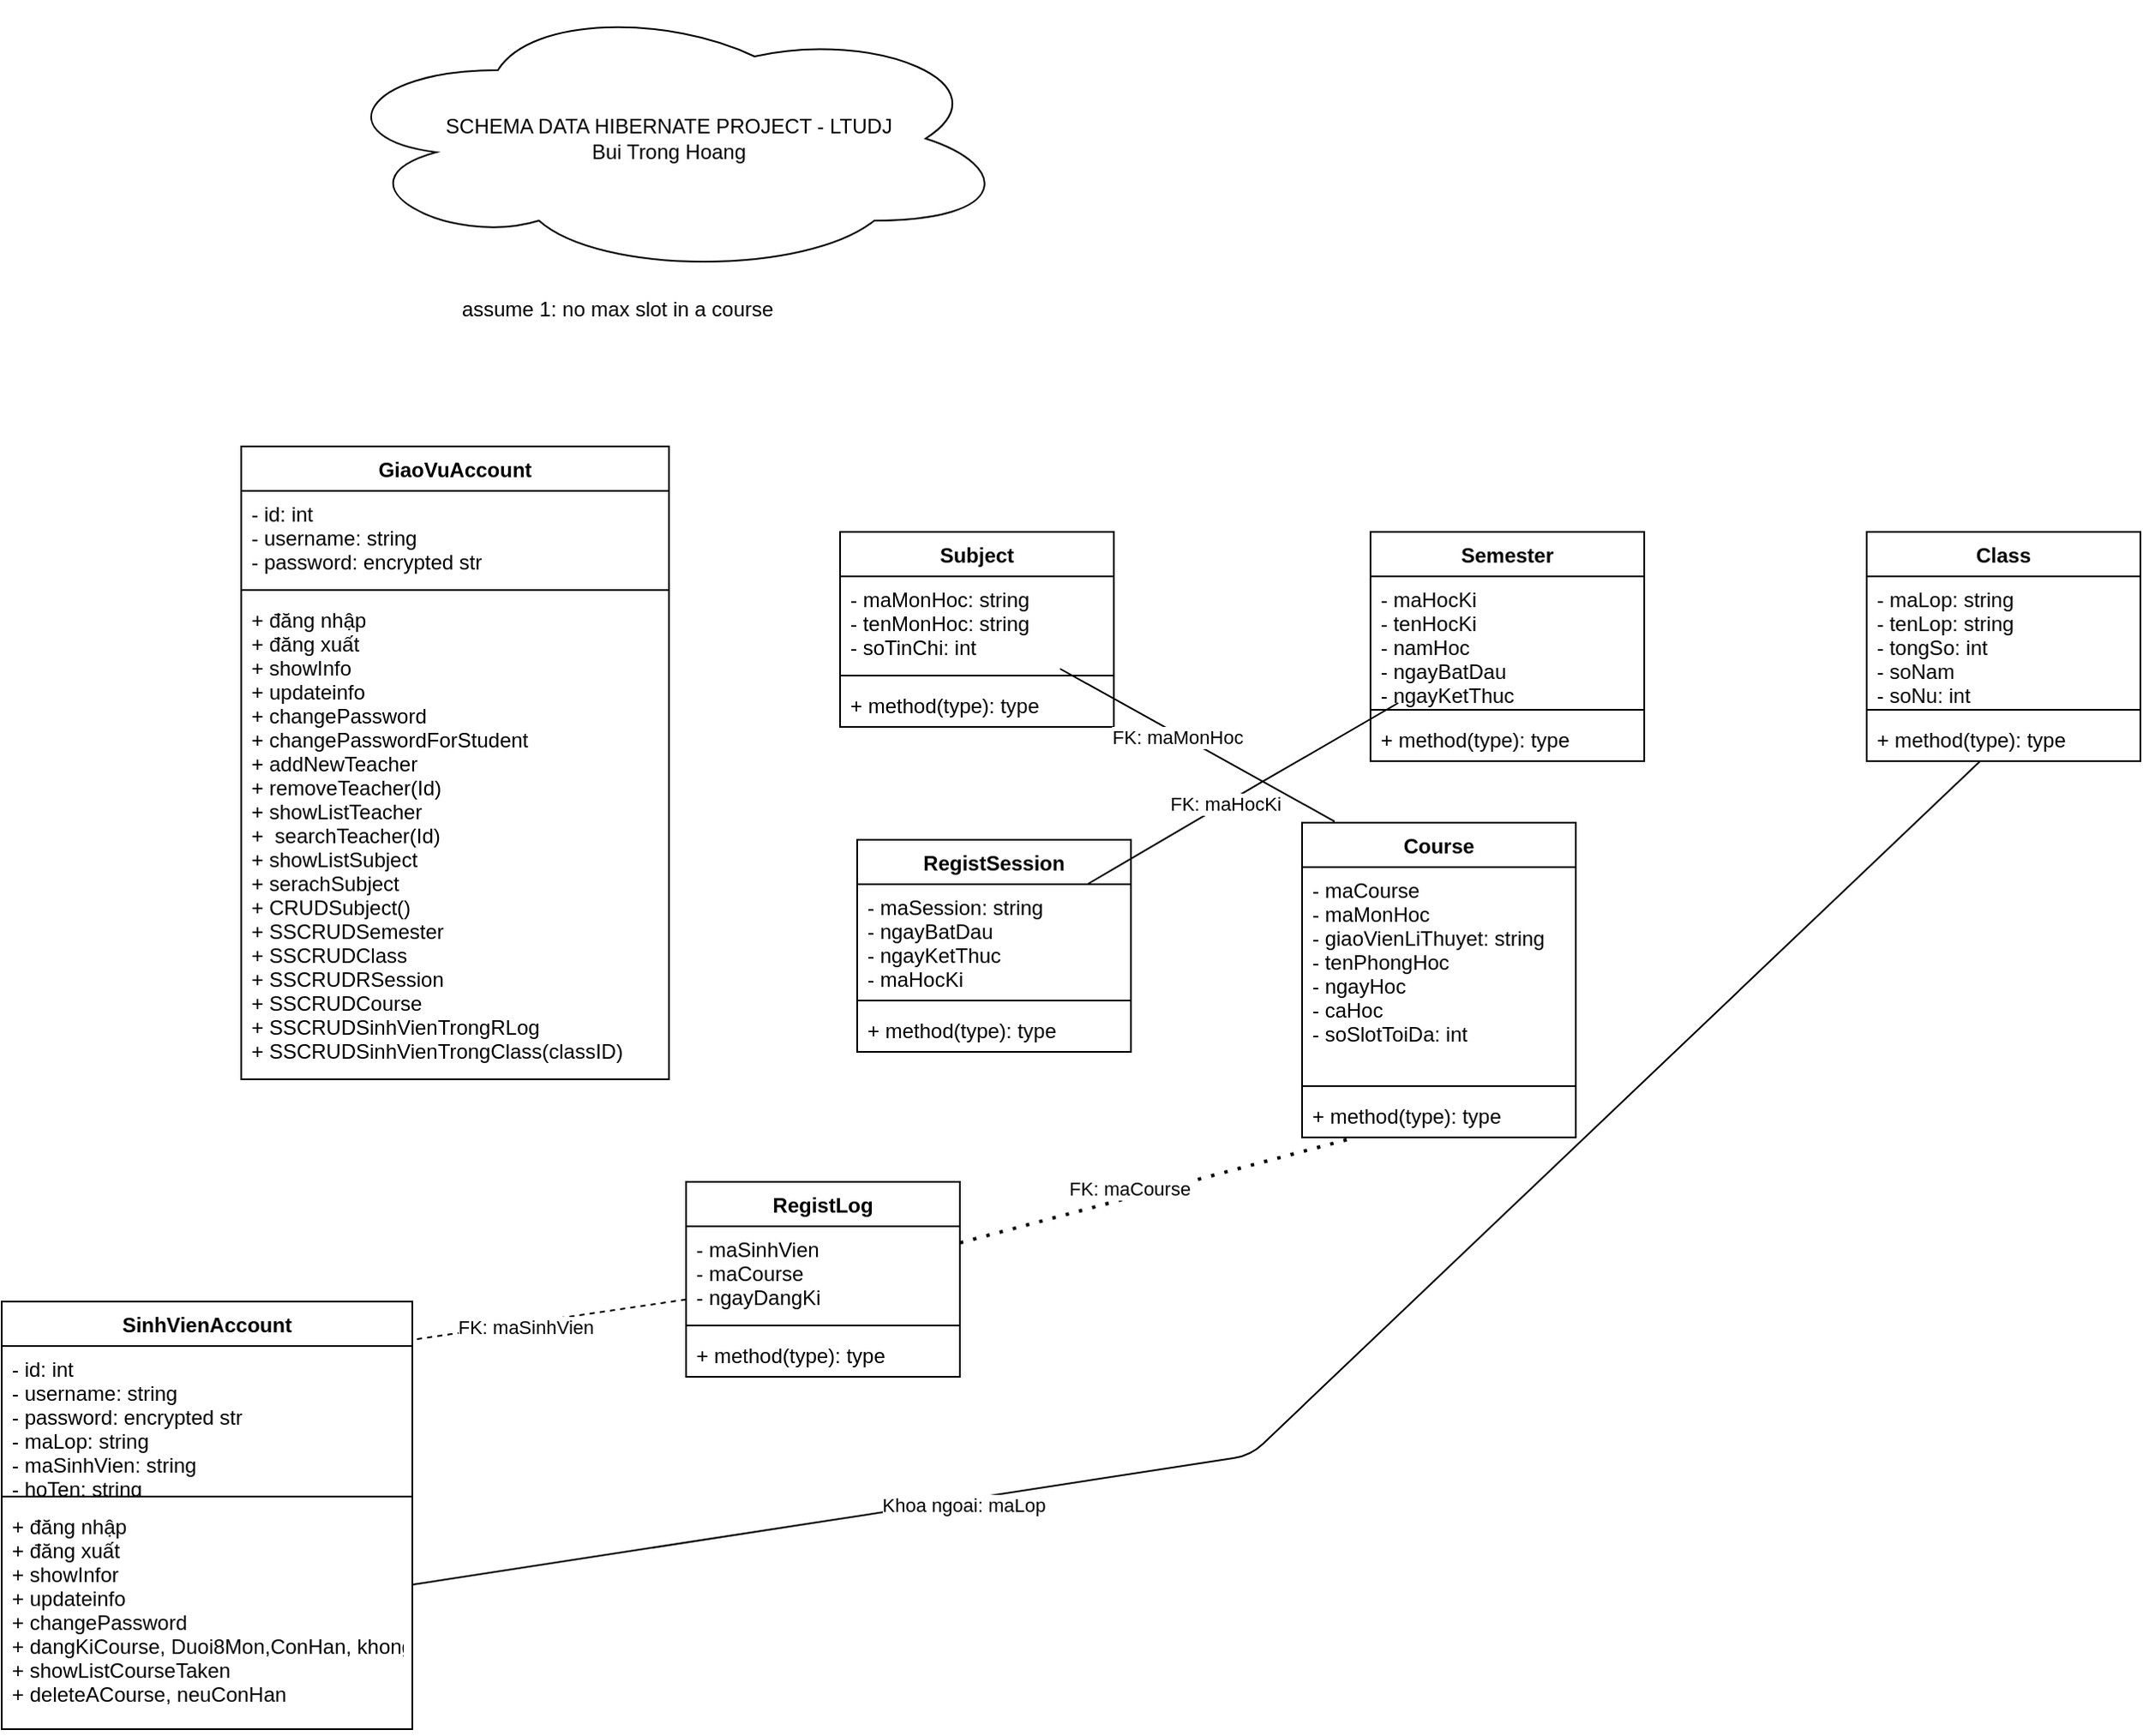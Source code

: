 <mxfile version="14.7.3" type="device"><diagram id="W1gF9stsDU77J6ZfvAu8" name="Page-1"><mxGraphModel dx="2277" dy="1829" grid="1" gridSize="10" guides="1" tooltips="1" connect="1" arrows="1" fold="1" page="1" pageScale="1" pageWidth="827" pageHeight="1169" math="0" shadow="0"><root><mxCell id="0"/><mxCell id="1" parent="0"/><mxCell id="h7F-tS-053BjkaiEIpA0-1" value="GiaoVuAccount" style="swimlane;fontStyle=1;align=center;verticalAlign=top;childLayout=stackLayout;horizontal=1;startSize=26;horizontalStack=0;resizeParent=1;resizeParentMax=0;resizeLast=0;collapsible=1;marginBottom=0;" vertex="1" parent="1"><mxGeometry x="-240" y="20" width="250" height="370" as="geometry"/></mxCell><mxCell id="h7F-tS-053BjkaiEIpA0-2" value="- id: int&#10;- username: string&#10;- password: encrypted str&#10;" style="text;strokeColor=none;fillColor=none;align=left;verticalAlign=top;spacingLeft=4;spacingRight=4;overflow=hidden;rotatable=0;points=[[0,0.5],[1,0.5]];portConstraint=eastwest;" vertex="1" parent="h7F-tS-053BjkaiEIpA0-1"><mxGeometry y="26" width="250" height="54" as="geometry"/></mxCell><mxCell id="h7F-tS-053BjkaiEIpA0-3" value="" style="line;strokeWidth=1;fillColor=none;align=left;verticalAlign=middle;spacingTop=-1;spacingLeft=3;spacingRight=3;rotatable=0;labelPosition=right;points=[];portConstraint=eastwest;" vertex="1" parent="h7F-tS-053BjkaiEIpA0-1"><mxGeometry y="80" width="250" height="8" as="geometry"/></mxCell><mxCell id="h7F-tS-053BjkaiEIpA0-4" value="+ đăng nhập&#10;+ đăng xuất&#10;+ showInfo&#10;+ updateinfo&#10;+ changePassword&#10;+ changePasswordForStudent&#10;+ addNewTeacher&#10;+ removeTeacher(Id)&#10;+ showListTeacher&#10;+  searchTeacher(Id)&#10;+ showListSubject&#10;+ serachSubject&#10;+ CRUDSubject()&#10;+ SSCRUDSemester&#10;+ SSCRUDClass&#10;+ SSCRUDRSession&#10;+ SSCRUDCourse&#10;+ SSCRUDSinhVienTrongRLog&#10;+ SSCRUDSinhVienTrongClass(classID)" style="text;strokeColor=none;fillColor=none;align=left;verticalAlign=top;spacingLeft=4;spacingRight=4;overflow=hidden;rotatable=0;points=[[0,0.5],[1,0.5]];portConstraint=eastwest;" vertex="1" parent="h7F-tS-053BjkaiEIpA0-1"><mxGeometry y="88" width="250" height="282" as="geometry"/></mxCell><mxCell id="h7F-tS-053BjkaiEIpA0-5" value="SinhVienAccount&#10;" style="swimlane;fontStyle=1;align=center;verticalAlign=top;childLayout=stackLayout;horizontal=1;startSize=26;horizontalStack=0;resizeParent=1;resizeParentMax=0;resizeLast=0;collapsible=1;marginBottom=0;" vertex="1" parent="1"><mxGeometry x="-380" y="520" width="240" height="250" as="geometry"/></mxCell><mxCell id="h7F-tS-053BjkaiEIpA0-6" value="- id: int&#10;- username: string&#10;- password: encrypted str&#10;- maLop: string&#10;- maSinhVien: string&#10;- hoTen: string&#10;" style="text;strokeColor=none;fillColor=none;align=left;verticalAlign=top;spacingLeft=4;spacingRight=4;overflow=hidden;rotatable=0;points=[[0,0.5],[1,0.5]];portConstraint=eastwest;" vertex="1" parent="h7F-tS-053BjkaiEIpA0-5"><mxGeometry y="26" width="240" height="84" as="geometry"/></mxCell><mxCell id="h7F-tS-053BjkaiEIpA0-7" value="" style="line;strokeWidth=1;fillColor=none;align=left;verticalAlign=middle;spacingTop=-1;spacingLeft=3;spacingRight=3;rotatable=0;labelPosition=right;points=[];portConstraint=eastwest;" vertex="1" parent="h7F-tS-053BjkaiEIpA0-5"><mxGeometry y="110" width="240" height="8" as="geometry"/></mxCell><mxCell id="h7F-tS-053BjkaiEIpA0-8" value="+ đăng nhập&#10;+ đăng xuất&#10;+ showInfor&#10;+ updateinfo&#10;+ changePassword&#10;+ dangKiCourse, Duoi8Mon,ConHan, khongTrungGio, conSlot (dki xong update slotHienTai&#10;+ showListCourseTaken&#10;+ deleteACourse, neuConHan" style="text;strokeColor=none;fillColor=none;align=left;verticalAlign=top;spacingLeft=4;spacingRight=4;overflow=hidden;rotatable=0;points=[[0,0.5],[1,0.5]];portConstraint=eastwest;" vertex="1" parent="h7F-tS-053BjkaiEIpA0-5"><mxGeometry y="118" width="240" height="132" as="geometry"/></mxCell><mxCell id="h7F-tS-053BjkaiEIpA0-9" value="Subject" style="swimlane;fontStyle=1;align=center;verticalAlign=top;childLayout=stackLayout;horizontal=1;startSize=26;horizontalStack=0;resizeParent=1;resizeParentMax=0;resizeLast=0;collapsible=1;marginBottom=0;" vertex="1" parent="1"><mxGeometry x="110" y="70" width="160" height="114" as="geometry"/></mxCell><mxCell id="h7F-tS-053BjkaiEIpA0-10" value="- maMonHoc: string&#10;- tenMonHoc: string&#10;- soTinChi: int" style="text;strokeColor=none;fillColor=none;align=left;verticalAlign=top;spacingLeft=4;spacingRight=4;overflow=hidden;rotatable=0;points=[[0,0.5],[1,0.5]];portConstraint=eastwest;" vertex="1" parent="h7F-tS-053BjkaiEIpA0-9"><mxGeometry y="26" width="160" height="54" as="geometry"/></mxCell><mxCell id="h7F-tS-053BjkaiEIpA0-11" value="" style="line;strokeWidth=1;fillColor=none;align=left;verticalAlign=middle;spacingTop=-1;spacingLeft=3;spacingRight=3;rotatable=0;labelPosition=right;points=[];portConstraint=eastwest;" vertex="1" parent="h7F-tS-053BjkaiEIpA0-9"><mxGeometry y="80" width="160" height="8" as="geometry"/></mxCell><mxCell id="h7F-tS-053BjkaiEIpA0-12" value="+ method(type): type" style="text;strokeColor=none;fillColor=none;align=left;verticalAlign=top;spacingLeft=4;spacingRight=4;overflow=hidden;rotatable=0;points=[[0,0.5],[1,0.5]];portConstraint=eastwest;" vertex="1" parent="h7F-tS-053BjkaiEIpA0-9"><mxGeometry y="88" width="160" height="26" as="geometry"/></mxCell><mxCell id="h7F-tS-053BjkaiEIpA0-14" value="Semester" style="swimlane;fontStyle=1;align=center;verticalAlign=top;childLayout=stackLayout;horizontal=1;startSize=26;horizontalStack=0;resizeParent=1;resizeParentMax=0;resizeLast=0;collapsible=1;marginBottom=0;" vertex="1" parent="1"><mxGeometry x="420" y="70" width="160" height="134" as="geometry"/></mxCell><mxCell id="h7F-tS-053BjkaiEIpA0-15" value="- maHocKi&#10;- tenHocKi&#10;- namHoc&#10;- ngayBatDau&#10;- ngayKetThuc&#10;" style="text;strokeColor=none;fillColor=none;align=left;verticalAlign=top;spacingLeft=4;spacingRight=4;overflow=hidden;rotatable=0;points=[[0,0.5],[1,0.5]];portConstraint=eastwest;" vertex="1" parent="h7F-tS-053BjkaiEIpA0-14"><mxGeometry y="26" width="160" height="74" as="geometry"/></mxCell><mxCell id="h7F-tS-053BjkaiEIpA0-16" value="" style="line;strokeWidth=1;fillColor=none;align=left;verticalAlign=middle;spacingTop=-1;spacingLeft=3;spacingRight=3;rotatable=0;labelPosition=right;points=[];portConstraint=eastwest;" vertex="1" parent="h7F-tS-053BjkaiEIpA0-14"><mxGeometry y="100" width="160" height="8" as="geometry"/></mxCell><mxCell id="h7F-tS-053BjkaiEIpA0-17" value="+ method(type): type" style="text;strokeColor=none;fillColor=none;align=left;verticalAlign=top;spacingLeft=4;spacingRight=4;overflow=hidden;rotatable=0;points=[[0,0.5],[1,0.5]];portConstraint=eastwest;" vertex="1" parent="h7F-tS-053BjkaiEIpA0-14"><mxGeometry y="108" width="160" height="26" as="geometry"/></mxCell><mxCell id="h7F-tS-053BjkaiEIpA0-18" value="Class" style="swimlane;fontStyle=1;align=center;verticalAlign=top;childLayout=stackLayout;horizontal=1;startSize=26;horizontalStack=0;resizeParent=1;resizeParentMax=0;resizeLast=0;collapsible=1;marginBottom=0;" vertex="1" parent="1"><mxGeometry x="710" y="70" width="160" height="134" as="geometry"/></mxCell><mxCell id="h7F-tS-053BjkaiEIpA0-19" value="- maLop: string&#10;- tenLop: string&#10;- tongSo: int&#10;- soNam&#10;- soNu: int" style="text;strokeColor=none;fillColor=none;align=left;verticalAlign=top;spacingLeft=4;spacingRight=4;overflow=hidden;rotatable=0;points=[[0,0.5],[1,0.5]];portConstraint=eastwest;" vertex="1" parent="h7F-tS-053BjkaiEIpA0-18"><mxGeometry y="26" width="160" height="74" as="geometry"/></mxCell><mxCell id="h7F-tS-053BjkaiEIpA0-20" value="" style="line;strokeWidth=1;fillColor=none;align=left;verticalAlign=middle;spacingTop=-1;spacingLeft=3;spacingRight=3;rotatable=0;labelPosition=right;points=[];portConstraint=eastwest;" vertex="1" parent="h7F-tS-053BjkaiEIpA0-18"><mxGeometry y="100" width="160" height="8" as="geometry"/></mxCell><mxCell id="h7F-tS-053BjkaiEIpA0-21" value="+ method(type): type" style="text;strokeColor=none;fillColor=none;align=left;verticalAlign=top;spacingLeft=4;spacingRight=4;overflow=hidden;rotatable=0;points=[[0,0.5],[1,0.5]];portConstraint=eastwest;" vertex="1" parent="h7F-tS-053BjkaiEIpA0-18"><mxGeometry y="108" width="160" height="26" as="geometry"/></mxCell><mxCell id="h7F-tS-053BjkaiEIpA0-22" value="RegistSession&#10;" style="swimlane;fontStyle=1;align=center;verticalAlign=top;childLayout=stackLayout;horizontal=1;startSize=26;horizontalStack=0;resizeParent=1;resizeParentMax=0;resizeLast=0;collapsible=1;marginBottom=0;" vertex="1" parent="1"><mxGeometry x="120" y="250" width="160" height="124" as="geometry"/></mxCell><mxCell id="h7F-tS-053BjkaiEIpA0-23" value="- maSession: string&#10;- ngayBatDau&#10;- ngayKetThuc&#10;- maHocKi" style="text;strokeColor=none;fillColor=none;align=left;verticalAlign=top;spacingLeft=4;spacingRight=4;overflow=hidden;rotatable=0;points=[[0,0.5],[1,0.5]];portConstraint=eastwest;" vertex="1" parent="h7F-tS-053BjkaiEIpA0-22"><mxGeometry y="26" width="160" height="64" as="geometry"/></mxCell><mxCell id="h7F-tS-053BjkaiEIpA0-24" value="" style="line;strokeWidth=1;fillColor=none;align=left;verticalAlign=middle;spacingTop=-1;spacingLeft=3;spacingRight=3;rotatable=0;labelPosition=right;points=[];portConstraint=eastwest;" vertex="1" parent="h7F-tS-053BjkaiEIpA0-22"><mxGeometry y="90" width="160" height="8" as="geometry"/></mxCell><mxCell id="h7F-tS-053BjkaiEIpA0-25" value="+ method(type): type" style="text;strokeColor=none;fillColor=none;align=left;verticalAlign=top;spacingLeft=4;spacingRight=4;overflow=hidden;rotatable=0;points=[[0,0.5],[1,0.5]];portConstraint=eastwest;" vertex="1" parent="h7F-tS-053BjkaiEIpA0-22"><mxGeometry y="98" width="160" height="26" as="geometry"/></mxCell><mxCell id="h7F-tS-053BjkaiEIpA0-26" value="Course" style="swimlane;fontStyle=1;align=center;verticalAlign=top;childLayout=stackLayout;horizontal=1;startSize=26;horizontalStack=0;resizeParent=1;resizeParentMax=0;resizeLast=0;collapsible=1;marginBottom=0;" vertex="1" parent="1"><mxGeometry x="380" y="240" width="160" height="184" as="geometry"/></mxCell><mxCell id="h7F-tS-053BjkaiEIpA0-27" value="- maCourse&#10;- maMonHoc&#10;- giaoVienLiThuyet: string&#10;- tenPhongHoc&#10;- ngayHoc&#10;- caHoc&#10;- soSlotToiDa: int" style="text;strokeColor=none;fillColor=none;align=left;verticalAlign=top;spacingLeft=4;spacingRight=4;overflow=hidden;rotatable=0;points=[[0,0.5],[1,0.5]];portConstraint=eastwest;" vertex="1" parent="h7F-tS-053BjkaiEIpA0-26"><mxGeometry y="26" width="160" height="124" as="geometry"/></mxCell><mxCell id="h7F-tS-053BjkaiEIpA0-28" value="" style="line;strokeWidth=1;fillColor=none;align=left;verticalAlign=middle;spacingTop=-1;spacingLeft=3;spacingRight=3;rotatable=0;labelPosition=right;points=[];portConstraint=eastwest;" vertex="1" parent="h7F-tS-053BjkaiEIpA0-26"><mxGeometry y="150" width="160" height="8" as="geometry"/></mxCell><mxCell id="h7F-tS-053BjkaiEIpA0-29" value="+ method(type): type" style="text;strokeColor=none;fillColor=none;align=left;verticalAlign=top;spacingLeft=4;spacingRight=4;overflow=hidden;rotatable=0;points=[[0,0.5],[1,0.5]];portConstraint=eastwest;" vertex="1" parent="h7F-tS-053BjkaiEIpA0-26"><mxGeometry y="158" width="160" height="26" as="geometry"/></mxCell><mxCell id="h7F-tS-053BjkaiEIpA0-30" value="RegistLog" style="swimlane;fontStyle=1;align=center;verticalAlign=top;childLayout=stackLayout;horizontal=1;startSize=26;horizontalStack=0;resizeParent=1;resizeParentMax=0;resizeLast=0;collapsible=1;marginBottom=0;" vertex="1" parent="1"><mxGeometry x="20" y="450" width="160" height="114" as="geometry"/></mxCell><mxCell id="h7F-tS-053BjkaiEIpA0-31" value="- maSinhVien&#10;- maCourse&#10;- ngayDangKi" style="text;strokeColor=none;fillColor=none;align=left;verticalAlign=top;spacingLeft=4;spacingRight=4;overflow=hidden;rotatable=0;points=[[0,0.5],[1,0.5]];portConstraint=eastwest;" vertex="1" parent="h7F-tS-053BjkaiEIpA0-30"><mxGeometry y="26" width="160" height="54" as="geometry"/></mxCell><mxCell id="h7F-tS-053BjkaiEIpA0-32" value="" style="line;strokeWidth=1;fillColor=none;align=left;verticalAlign=middle;spacingTop=-1;spacingLeft=3;spacingRight=3;rotatable=0;labelPosition=right;points=[];portConstraint=eastwest;" vertex="1" parent="h7F-tS-053BjkaiEIpA0-30"><mxGeometry y="80" width="160" height="8" as="geometry"/></mxCell><mxCell id="h7F-tS-053BjkaiEIpA0-33" value="+ method(type): type" style="text;strokeColor=none;fillColor=none;align=left;verticalAlign=top;spacingLeft=4;spacingRight=4;overflow=hidden;rotatable=0;points=[[0,0.5],[1,0.5]];portConstraint=eastwest;" vertex="1" parent="h7F-tS-053BjkaiEIpA0-30"><mxGeometry y="88" width="160" height="26" as="geometry"/></mxCell><mxCell id="h7F-tS-053BjkaiEIpA0-34" value="" style="endArrow=none;dashed=1;html=1;entryX=1.011;entryY=0.088;entryDx=0;entryDy=0;entryPerimeter=0;" edge="1" parent="1" source="h7F-tS-053BjkaiEIpA0-30" target="h7F-tS-053BjkaiEIpA0-5"><mxGeometry width="50" height="50" relative="1" as="geometry"><mxPoint x="-150" y="440" as="sourcePoint"/><mxPoint x="-100" y="390" as="targetPoint"/></mxGeometry></mxCell><mxCell id="h7F-tS-053BjkaiEIpA0-51" value="FK: maSinhVien" style="edgeLabel;html=1;align=center;verticalAlign=middle;resizable=0;points=[];" vertex="1" connectable="0" parent="h7F-tS-053BjkaiEIpA0-34"><mxGeometry x="0.205" y="2" relative="1" as="geometry"><mxPoint as="offset"/></mxGeometry></mxCell><mxCell id="h7F-tS-053BjkaiEIpA0-35" value="" style="endArrow=none;dashed=1;html=1;dashPattern=1 3;strokeWidth=2;" edge="1" parent="1" source="h7F-tS-053BjkaiEIpA0-30" target="h7F-tS-053BjkaiEIpA0-29"><mxGeometry width="50" height="50" relative="1" as="geometry"><mxPoint x="380" y="470" as="sourcePoint"/><mxPoint x="430" y="420" as="targetPoint"/></mxGeometry></mxCell><mxCell id="h7F-tS-053BjkaiEIpA0-52" value="FK: maCourse" style="edgeLabel;html=1;align=center;verticalAlign=middle;resizable=0;points=[];" vertex="1" connectable="0" parent="h7F-tS-053BjkaiEIpA0-35"><mxGeometry x="-0.133" y="5" relative="1" as="geometry"><mxPoint as="offset"/></mxGeometry></mxCell><mxCell id="h7F-tS-053BjkaiEIpA0-47" value="" style="endArrow=none;html=1;" edge="1" parent="1" source="h7F-tS-053BjkaiEIpA0-8" target="h7F-tS-053BjkaiEIpA0-21"><mxGeometry width="50" height="50" relative="1" as="geometry"><mxPoint x="50" y="650" as="sourcePoint"/><mxPoint x="100" y="600" as="targetPoint"/><Array as="points"><mxPoint x="350" y="610"/></Array></mxGeometry></mxCell><mxCell id="h7F-tS-053BjkaiEIpA0-48" value="Khoa ngoai: maLop" style="edgeLabel;html=1;align=center;verticalAlign=middle;resizable=0;points=[];" vertex="1" connectable="0" parent="h7F-tS-053BjkaiEIpA0-47"><mxGeometry x="-0.401" y="-3" relative="1" as="geometry"><mxPoint as="offset"/></mxGeometry></mxCell><mxCell id="h7F-tS-053BjkaiEIpA0-49" value="" style="endArrow=none;html=1;" edge="1" parent="1" source="h7F-tS-053BjkaiEIpA0-23" target="h7F-tS-053BjkaiEIpA0-15"><mxGeometry width="50" height="50" relative="1" as="geometry"><mxPoint x="330" y="290" as="sourcePoint"/><mxPoint x="380" y="240" as="targetPoint"/><Array as="points"><mxPoint x="350" y="220"/></Array></mxGeometry></mxCell><mxCell id="h7F-tS-053BjkaiEIpA0-50" value="FK: maHocKi" style="edgeLabel;html=1;align=center;verticalAlign=middle;resizable=0;points=[];" vertex="1" connectable="0" parent="h7F-tS-053BjkaiEIpA0-49"><mxGeometry x="-0.114" relative="1" as="geometry"><mxPoint as="offset"/></mxGeometry></mxCell><mxCell id="h7F-tS-053BjkaiEIpA0-54" value="SCHEMA DATA HIBERNATE PROJECT - LTUDJ&lt;br&gt;Bui Trong Hoang" style="ellipse;shape=cloud;whiteSpace=wrap;html=1;" vertex="1" parent="1"><mxGeometry x="-190" y="-240" width="400" height="160" as="geometry"/></mxCell><mxCell id="h7F-tS-053BjkaiEIpA0-55" value="assume 1: no max slot in a course" style="text;html=1;strokeColor=none;fillColor=none;align=center;verticalAlign=middle;whiteSpace=wrap;rounded=0;" vertex="1" parent="1"><mxGeometry x="-120" y="-70" width="200" height="20" as="geometry"/></mxCell><mxCell id="h7F-tS-053BjkaiEIpA0-57" value="" style="endArrow=none;html=1;entryX=0.119;entryY=-0.004;entryDx=0;entryDy=0;entryPerimeter=0;" edge="1" parent="1" source="h7F-tS-053BjkaiEIpA0-10" target="h7F-tS-053BjkaiEIpA0-26"><mxGeometry width="50" height="50" relative="1" as="geometry"><mxPoint x="290" y="160" as="sourcePoint"/><mxPoint x="340" y="110" as="targetPoint"/></mxGeometry></mxCell><mxCell id="h7F-tS-053BjkaiEIpA0-58" value="FK: maMonHoc" style="edgeLabel;html=1;align=center;verticalAlign=middle;resizable=0;points=[];" vertex="1" connectable="0" parent="h7F-tS-053BjkaiEIpA0-57"><mxGeometry x="-0.137" y="-2" relative="1" as="geometry"><mxPoint as="offset"/></mxGeometry></mxCell></root></mxGraphModel></diagram></mxfile>